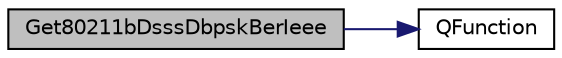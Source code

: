 digraph "Get80211bDsssDbpskBerIeee"
{
  edge [fontname="Helvetica",fontsize="10",labelfontname="Helvetica",labelfontsize="10"];
  node [fontname="Helvetica",fontsize="10",shape=record];
  rankdir="LR";
  Node1 [label="Get80211bDsssDbpskBerIeee",height=0.2,width=0.4,color="black", fillcolor="grey75", style="filled", fontcolor="black"];
  Node1 -> Node2 [color="midnightblue",fontsize="10",style="solid"];
  Node2 [label="QFunction",height=0.2,width=0.4,color="black", fillcolor="white", style="filled",URL="$d7/dd1/80211b_8c.html#adba1ee1e3adf97e751232cf42cea58c8"];
}
